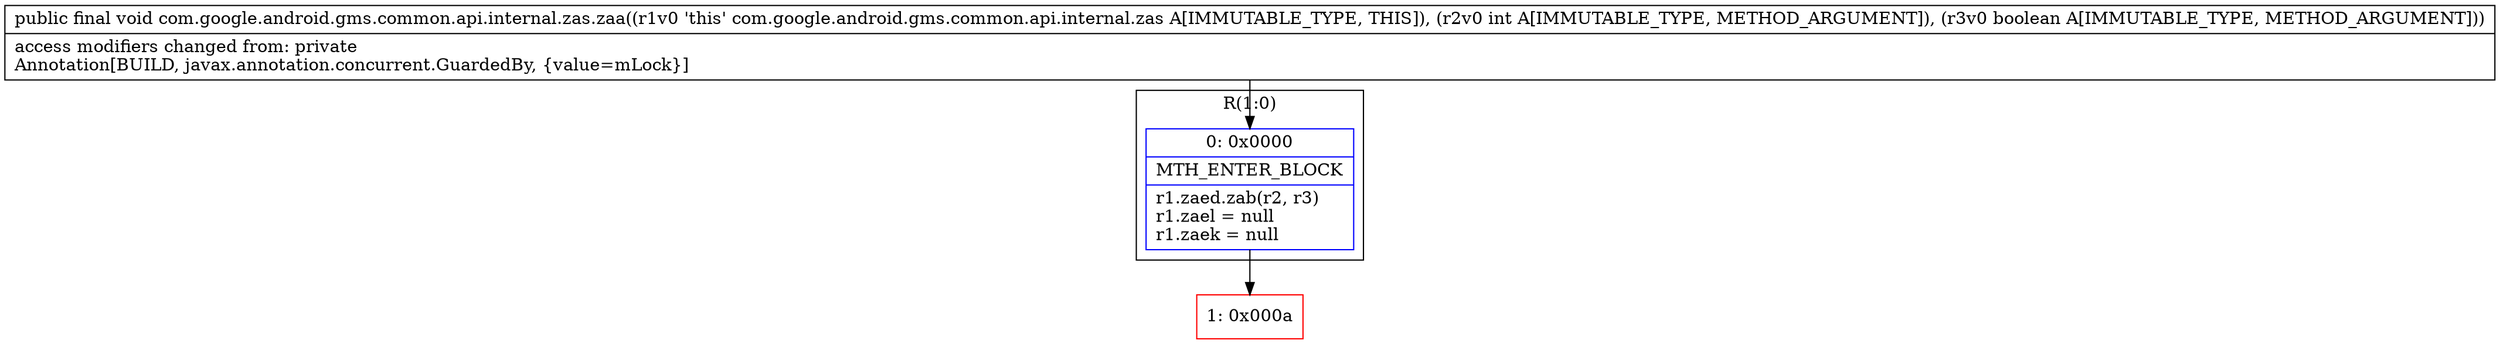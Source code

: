 digraph "CFG forcom.google.android.gms.common.api.internal.zas.zaa(IZ)V" {
subgraph cluster_Region_1794899507 {
label = "R(1:0)";
node [shape=record,color=blue];
Node_0 [shape=record,label="{0\:\ 0x0000|MTH_ENTER_BLOCK\l|r1.zaed.zab(r2, r3)\lr1.zael = null\lr1.zaek = null\l}"];
}
Node_1 [shape=record,color=red,label="{1\:\ 0x000a}"];
MethodNode[shape=record,label="{public final void com.google.android.gms.common.api.internal.zas.zaa((r1v0 'this' com.google.android.gms.common.api.internal.zas A[IMMUTABLE_TYPE, THIS]), (r2v0 int A[IMMUTABLE_TYPE, METHOD_ARGUMENT]), (r3v0 boolean A[IMMUTABLE_TYPE, METHOD_ARGUMENT]))  | access modifiers changed from: private\lAnnotation[BUILD, javax.annotation.concurrent.GuardedBy, \{value=mLock\}]\l}"];
MethodNode -> Node_0;
Node_0 -> Node_1;
}

